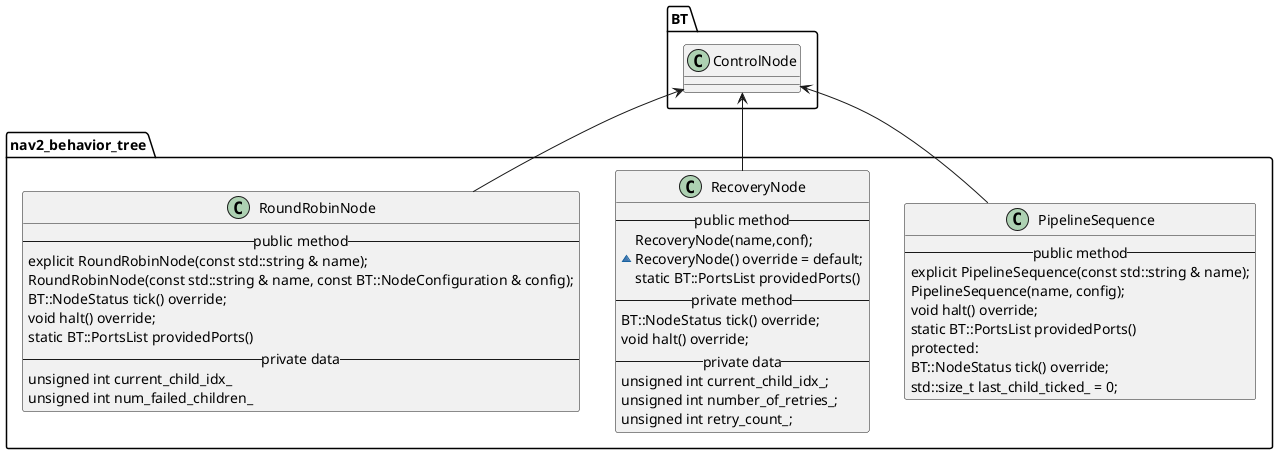 @startuml
'https://plantuml.com/class-diagram
namespace nav2_behavior_tree{

class PipelineSequence
{
-- public method --
explicit PipelineSequence(const std::string & name);
PipelineSequence(name, config);
void halt() override;
static BT::PortsList providedPorts()
protected:
  BT::NodeStatus tick() override;
  std::size_t last_child_ticked_ = 0;
}

class RecoveryNode
{
-- public method --
RecoveryNode(name,conf);
~RecoveryNode() override = default;
static BT::PortsList providedPorts()
-- private method --
BT::NodeStatus tick() override;
void halt() override;
-- private data --
unsigned int current_child_idx_;
unsigned int number_of_retries_;
unsigned int retry_count_;
}

class RoundRobinNode
{
-- public method --
explicit RoundRobinNode(const std::string & name);
RoundRobinNode(const std::string & name, const BT::NodeConfiguration & config);
BT::NodeStatus tick() override;
void halt() override;
static BT::PortsList providedPorts()
-- private data --
unsigned int current_child_idx_
unsigned int num_failed_children_
}


}

BT.ControlNode <-- nav2_behavior_tree.RoundRobinNode
BT.ControlNode <-- nav2_behavior_tree.RecoveryNode
BT.ControlNode <-- nav2_behavior_tree.PipelineSequence

@enduml